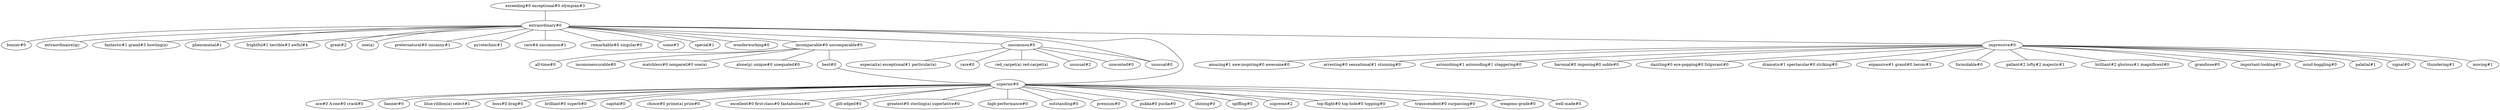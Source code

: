 graph {
	graph [overlap=scale];
	node [label="\N"];
	graph [bb="0,0,3712,3630.7",
		_draw_="c 9 -#ffffffff C 9 -#ffffffff P 4 0 -1 0 3631 3713 3631 3713 -1 ",
		xdotversion="1.2"];
	0 [label="exceeding#0 exceptional#0 olympian#3", pos="1076.5,1828.4", width="4.5689", height="0.5", _draw_="c 9 -#000000ff e 1077 1828 164 18 ", _ldraw_="F 14.000000 11 -Times-Roman c 9 -#000000ff T 1077 1823 0 223 36 -exceeding#0 exceptional#0 olympian#3 "];
	1 [label="extraordinary#0", pos="1831.2,1834.9", width="2.0098", height="0.5", _draw_="c 9 -#000000ff e 1831 1835 73 18 ", _ldraw_="F 14.000000 11 -Times-Roman c 9 -#000000ff T 1831 1829 0 89 15 -extraordinary#0 "];
	2 [label="bonzer#0", pos="1408.7,1306.2", width="1.2912", height="0.5", _draw_="c 9 -#000000ff e 1409 1306 46 18 ", _ldraw_="F 14.000000 11 -Times-Roman c 9 -#000000ff T 1409 1301 0 52 8 -bonzer#0 "];
	3 [label="extraordinaire(ip)", pos="1731.5,2260.3", width="2.1963", height="0.5", _draw_="c 9 -#000000ff e 1732 2260 79 18 ", _ldraw_="F 14.000000 11 -Times-Roman c 9 -#000000ff T 1732 2255 0 98 18 -extraordinaire(ip) "];
	4 [label="fantastic#1 grand#3 howling(a)", pos="2256.9,2068.7", width="3.6701", height="0.5", _draw_="c 9 -#000000ff e 2257 2069 132 18 ", _ldraw_="F 14.000000 11 -Times-Roman c 9 -#000000ff T 2257 2063 0 175 30 -fantastic#1 grand#3 howling(a) "];
	5 [label="phenomenal#1", pos="1488.4,2091.8", width="1.8735", height="0.5", _draw_="c 9 -#000000ff e 1488 2092 67 18 ", _ldraw_="F 14.000000 11 -Times-Roman c 9 -#000000ff T 1488 2086 0 82 12 -phenomenal#1 "];
	6 [label="frightful#1 terrible#3 awful#4", pos="1054.7,1616.6", width="3.5123", height="0.5", _draw_="c 9 -#000000ff e 1055 1617 126 18 ", _ldraw_="F 14.000000 11 -Times-Roman c 9 -#000000ff T 1055 1611 0 167 30 -frightful#1 terrible#3 awful#4 "];
	7 [label="great#2", pos="2335.8,1799.6", width="1.0971", height="0.5", _draw_="c 9 -#000000ff e 2336 1800 39 18 ", _ldraw_="F 14.000000 11 -Times-Roman c 9 -#000000ff T 2336 1794 0 41 7 -great#2 "];
	8 [label="one(a)", pos="1239.2,1457.6", width="0.98191", height="0.5", _draw_="c 9 -#000000ff e 1239 1458 36 18 ", _ldraw_="F 14.000000 11 -Times-Roman c 9 -#000000ff T 1239 1452 0 35 6 -one(a) "];
	9 [label="preternatural#0 uncanny#1", pos="2054,1578", width="3.1779", height="0.5", _draw_="c 9 -#000000ff e 2054 1578 114 18 ", _ldraw_="F 14.000000 11 -Times-Roman c 9 -#000000ff T 2054 1572 0 150 25 -preternatural#0 uncanny#1 "];
	10 [label="pyrotechnic#1", pos="1463,1678.1", width="1.8372", height="0.5", _draw_="c 9 -#000000ff e 1463 1678 66 18 ", _ldraw_="F 14.000000 11 -Times-Roman c 9 -#000000ff T 1463 1673 0 80 13 -pyrotechnic#1 "];
	11 [label="rare#4 uncommon#1", pos="1249.4,1997.8", width="2.5308", height="0.5", _draw_="c 9 -#000000ff e 1249 1998 91 18 ", _ldraw_="F 14.000000 11 -Times-Roman c 9 -#000000ff T 1249 1992 0 116 17 -rare#4 uncommon#1 "];
	12 [label="remarkable#0 singular#0", pos="2527.1,2003.8", width="2.9764", height="0.5", _draw_="c 9 -#000000ff e 2527 2004 107 18 ", _ldraw_="F 14.000000 11 -Times-Roman c 9 -#000000ff T 2527 1998 0 139 23 -remarkable#0 singular#0 "];
	13 [label="some#3", pos="2203.9,2389", width="1.14", height="0.5", _draw_="c 9 -#000000ff e 2204 2389 41 18 ", _ldraw_="F 14.000000 11 -Times-Roman c 9 -#000000ff T 2204 2383 0 43 6 -some#3 "];
	14 [label="special#1", pos="1982.3,2337.8", width="1.3126", height="0.5", _draw_="c 9 -#000000ff e 1982 2338 47 18 ", _ldraw_="F 14.000000 11 -Times-Roman c 9 -#000000ff T 1982 2332 0 52 9 -special#1 "];
	15 [label="wonderworking#0", pos="1692.8,1414.3", width="2.2617", height="0.5", _draw_="c 9 -#000000ff e 1693 1414 81 18 ", _ldraw_="F 14.000000 11 -Times-Roman c 9 -#000000ff T 1693 1409 0 102 15 -wonderworking#0 "];
	16 [label="incomparable#0 uncomparable#0", pos="918.52,1260.5", width="3.8891", height="0.5", _draw_="c 9 -#000000ff e 919 1261 140 18 ", _ldraw_="F 14.000000 11 -Times-Roman c 9 -#000000ff T 919 1255 0 186 29 -incomparable#0 uncomparable#0 "];
	17 [label="all-time#0", pos="77.937,1422.2", width="1.399", height="0.5", _draw_="c 9 -#000000ff e 78 1422 51 18 ", _ldraw_="F 14.000000 11 -Times-Roman c 9 -#000000ff T 78 1417 0 57 10 -all-time#0 "];
	18 [label="incommensurable#0", pos="268.28,823.34", width="2.477", height="0.5", _draw_="c 9 -#000000ff e 268 823 89 18 ", _ldraw_="F 14.000000 11 -Times-Roman c 9 -#000000ff T 268 818 0 113 17 -incommensurable#0 "];
	19 [label="matchless#0 nonpareil#0 one(a)", pos="134.19,1116.1", width="3.7276", height="0.5", _draw_="c 9 -#000000ff e 134 1116 134 18 ", _ldraw_="F 14.000000 11 -Times-Roman c 9 -#000000ff T 134 1111 0 178 30 -matchless#0 nonpareil#0 one(a) "];
	20 [label="alone(p) unique#0 unequaled#0", pos="467.06,573.92", width="3.6989", height="0.5", _draw_="c 9 -#000000ff e 467 574 133 18 ", _ldraw_="F 14.000000 11 -Times-Roman c 9 -#000000ff T 467 568 0 177 29 -alone(p) unique#0 unequaled#0 "];
	21 [label="best#0", pos="1419.2,643.4", width="1.0035", height="0.5", _draw_="c 9 -#000000ff e 1419 643 36 18 ", _ldraw_="F 14.000000 11 -Times-Roman c 9 -#000000ff T 1419 638 0 36 6 -best#0 "];
	22 [label="uncommon#0", pos="2772,2378", width="1.7798", height="0.5", _draw_="c 9 -#000000ff e 2772 2378 64 18 ", _ldraw_="F 14.000000 11 -Times-Roman c 9 -#000000ff T 2772 2372 0 76 10 -uncommon#0 "];
	23 [label="especial(a) exceptional#1 particular(a)", pos="3418.7,2787.5", width="4.4244", height="0.5", _draw_="c 9 -#000000ff e 3419 2788 159 18 ", _ldraw_="F 14.000000 11 -Times-Roman c 9 -#000000ff T 3419 2782 0 215 39 -especial(a) exceptional#1 particular(a) "];
	24 [label="rare#0", pos="3233.6,3017", width="0.98191", height="0.5", _draw_="c 9 -#000000ff e 3234 3017 36 18 ", _ldraw_="F 14.000000 11 -Times-Roman c 9 -#000000ff T 3234 3011 0 35 6 -rare#0 "];
	25 [label="red_carpet(a) red-carpet(a)", pos="3597.7,2246.2", width="3.1773", height="0.5", _draw_="c 9 -#000000ff e 3598 2246 114 18 ", _ldraw_="F 14.000000 11 -Times-Roman c 9 -#000000ff T 3598 2241 0 150 27 -red_carpet(a) red-carpet(a) "];
	26 [label="unusual#2", pos="3542.4,2521.4", width="1.3991", height="0.5", _draw_="c 9 -#000000ff e 3542 2521 51 18 ", _ldraw_="F 14.000000 11 -Times-Roman c 9 -#000000ff T 3542 2516 0 57 9 -unusual#2 "];
	27 [label="unwonted#0", pos="3006.9,3189.5", width="1.6219", height="0.5", _draw_="c 9 -#000000ff e 3007 3190 58 18 ", _ldraw_="F 14.000000 11 -Times-Roman c 9 -#000000ff T 3007 3184 0 69 10 -unwonted#0 "];
	28 [label="unusual#0", pos="2441.7,2323.5", width="1.3991", height="0.5", _draw_="c 9 -#000000ff e 2442 2323 51 18 ", _ldraw_="F 14.000000 11 -Times-Roman c 9 -#000000ff T 2442 2318 0 57 9 -unusual#0 "];
	29 [label="superior#0", pos="2299.4,925.35", width="1.4491", height="0.5", _draw_="c 9 -#000000ff e 2299 925 52 18 ", _ldraw_="F 14.000000 11 -Times-Roman c 9 -#000000ff T 2299 920 0 59 10 -superior#0 "];
	30 [label="ace#0 A-one#0 crack#0", pos="3043,1192", width="2.8361", height="0.5", _draw_="c 9 -#000000ff e 3043 1192 102 18 ", _ldraw_="F 14.000000 11 -Times-Roman c 9 -#000000ff T 3043 1186 0 132 21 -ace#0 A-one#0 crack#0 "];
	31 [label="banner#0", pos="2389.1,453.12", width="1.2912", height="0.5", _draw_="c 9 -#000000ff e 2389 453 46 18 ", _ldraw_="F 14.000000 11 -Times-Roman c 9 -#000000ff T 2389 448 0 52 8 -banner#0 "];
	32 [label="blue-ribbon(a) select#1", pos="2047,18", width="2.7898", height="0.5", _draw_="c 9 -#000000ff e 2047 18 100 18 ", _ldraw_="F 14.000000 11 -Times-Roman c 9 -#000000ff T 2047 12 0 130 23 -blue-ribbon(a) select#1 "];
	33 [label="boss#0 brag#0", pos="2900,856.55", width="1.8625", height="0.5", _draw_="c 9 -#000000ff e 2900 857 67 18 ", _ldraw_="F 14.000000 11 -Times-Roman c 9 -#000000ff T 2900 851 0 81 13 -boss#0 brag#0 "];
	34 [label="brilliant#0 superb#0", pos="3275.7,1030", width="2.4734", height="0.5", _draw_="c 9 -#000000ff e 3276 1030 89 18 ", _ldraw_="F 14.000000 11 -Times-Roman c 9 -#000000ff T 3276 1024 0 113 20 -brilliant#0 superb#0 "];
	35 [label="capital#0", pos="2220.6,166.93", width="1.2837", height="0.5", _draw_="c 9 -#000000ff e 2221 167 46 18 ", _ldraw_="F 14.000000 11 -Times-Roman c 9 -#000000ff T 2221 161 0 51 9 -capital#0 "];
	36 [label="choice#0 prime(a) prize#0", pos="2714.1,568.34", width="3.1239", height="0.5", _draw_="c 9 -#000000ff e 2714 568 112 18 ", _ldraw_="F 14.000000 11 -Times-Roman c 9 -#000000ff T 2714 563 0 147 25 -choice#0 prime(a) prize#0 "];
	37 [label="excellent#0 first-class#0 fantabulous#0", pos="3215.8,1305.3", width="4.4827", height="0.5", _draw_="c 9 -#000000ff e 3216 1305 161 18 ", _ldraw_="F 14.000000 11 -Times-Roman c 9 -#000000ff T 3216 1300 0 218 39 -excellent#0 first-class#0 fantabulous#0 "];
	38 [label="gilt-edged#0", pos="1809.8,653.48", width="1.6506", height="0.5", _draw_="c 9 -#000000ff e 1810 653 59 18 ", _ldraw_="F 14.000000 11 -Times-Roman c 9 -#000000ff T 1810 648 0 70 12 -gilt-edged#0 "];
	39 [label="greatest#0 sterling(a) superlative#0", pos="1608.1,410.84", width="4.0869", height="0.5", _draw_="c 9 -#000000ff e 1608 411 147 18 ", _ldraw_="F 14.000000 11 -Times-Roman c 9 -#000000ff T 1608 405 0 197 36 -greatest#0 sterling(a) superlative#0 "];
	40 [label="high-performance#0", pos="2868.5,1338.5", width="2.4843", height="0.5", _draw_="c 9 -#000000ff e 2868 1339 89 18 ", _ldraw_="F 14.000000 11 -Times-Roman c 9 -#000000ff T 2868 1333 0 114 18 -high-performance#0 "];
	41 [label="outstanding#0", pos="2651.3,1074.2", width="1.8161", height="0.5", _draw_="c 9 -#000000ff e 2651 1074 65 18 ", _ldraw_="F 14.000000 11 -Times-Roman c 9 -#000000ff T 2651 1069 0 79 13 -outstanding#0 "];
	42 [label="premium#0", pos="2020.4,487.23", width="1.5355", height="0.5", _draw_="c 9 -#000000ff e 2020 487 55 18 ", _ldraw_="F 14.000000 11 -Times-Roman c 9 -#000000ff T 2020 482 0 64 9 -premium#0 "];
	43 [label="pukka#0 pucka#0", pos="3242.7,801.83", width="2.2003", height="0.5", _draw_="c 9 -#000000ff e 3243 802 79 18 ", _ldraw_="F 14.000000 11 -Times-Roman c 9 -#000000ff T 3243 796 0 99 15 -pukka#0 pucka#0 "];
	44 [label="shining#0", pos="2839.4,249.98", width="1.3629", height="0.5", _draw_="c 9 -#000000ff e 2839 250 49 18 ", _ldraw_="F 14.000000 11 -Times-Roman c 9 -#000000ff T 2839 244 0 55 9 -shining#0 "];
	45 [label="spiffing#0", pos="1855.1,153.84", width="1.3918", height="0.5", _draw_="c 9 -#000000ff e 1855 154 50 18 ", _ldraw_="F 14.000000 11 -Times-Roman c 9 -#000000ff T 1855 148 0 56 10 -spiffing#0 "];
	46 [label="supreme#2", pos="2640.4,142.88", width="1.4779", height="0.5", _draw_="c 9 -#000000ff e 2640 143 53 18 ", _ldraw_="F 14.000000 11 -Times-Roman c 9 -#000000ff T 2640 137 0 61 9 -supreme#2 "];
	47 [label="top-flight#0 top-hole#0 topping#0", pos="2426,37.854", width="3.9511", height="0.5", _draw_="c 9 -#000000ff e 2426 38 142 18 ", _ldraw_="F 14.000000 11 -Times-Roman c 9 -#000000ff T 2426 32 0 190 33 -top-flight#0 top-hole#0 topping#0 "];
	48 [label="transcendent#0 surpassing#0", pos="3144.7,595.07", width="3.3936", height="0.5", _draw_="c 9 -#000000ff e 3145 595 122 18 ", _ldraw_="F 14.000000 11 -Times-Roman c 9 -#000000ff T 3145 589 0 161 27 -transcendent#0 surpassing#0 "];
	49 [label="weapons-grade#0", pos="3025.4,398.4", width="2.1964", height="0.5", _draw_="c 9 -#000000ff e 3025 398 79 18 ", _ldraw_="F 14.000000 11 -Times-Roman c 9 -#000000ff T 3025 393 0 98 15 -weapons-grade#0 "];
	50 [label="well-made#0", pos="1644.9,204.74", width="1.7007", height="0.5", _draw_="c 9 -#000000ff e 1645 205 61 18 ", _ldraw_="F 14.000000 11 -Times-Roman c 9 -#000000ff T 1645 199 0 73 11 -well-made#0 "];
	51 [label="impressive#0", pos="1334.3,2739.2", width="1.7296", height="0.5", _draw_="c 9 -#000000ff e 1334 2739 62 18 ", _ldraw_="F 14.000000 11 -Times-Roman c 9 -#000000ff T 1334 2734 0 74 12 -impressive#0 "];
	52 [label="amazing#1 awe-inspiring#0 awesome#0", pos="1190.6,3568.7", width="4.6191", height="0.5", _draw_="c 9 -#000000ff e 1191 3569 166 18 ", _ldraw_="F 14.000000 11 -Times-Roman c 9 -#000000ff T 1191 3563 0 225 35 -amazing#1 awe-inspiring#0 awesome#0 "];
	53 [label="arresting#0 sensational#1 stunning#0", pos="950.54,3471.5", width="4.2888", height="0.5", _draw_="c 9 -#000000ff e 951 3472 154 18 ", _ldraw_="F 14.000000 11 -Times-Roman c 9 -#000000ff T 951 3466 0 208 36 -arresting#0 sensational#1 stunning#0 "];
	54 [label="astonishing#1 astounding#1 staggering#0", pos="1452.4,3612.7", width="4.7561", height="0.5", _draw_="c 9 -#000000ff e 1452 3613 171 18 ", _ldraw_="F 14.000000 11 -Times-Roman c 9 -#000000ff T 1452 3607 0 232 39 -astonishing#1 astounding#1 staggering#0 "];
	55 [label="baronial#0 imposing#0 noble#0", pos="1295.3,3248.6", width="3.7067", height="0.5", _draw_="c 9 -#000000ff e 1295 3249 133 18 ", _ldraw_="F 14.000000 11 -Times-Roman c 9 -#000000ff T 1295 3243 0 178 29 -baronial#0 imposing#0 noble#0 "];
	56 [label="dazzling#0 eye-popping#0 fulgurant#0", pos="540.64,2387", width="4.4752", height="0.5", _draw_="c 9 -#000000ff e 541 2387 161 18 ", _ldraw_="F 14.000000 11 -Times-Roman c 9 -#000000ff T 541 2381 0 217 36 -dazzling#0 eye-popping#0 fulgurant#0 "];
	57 [label="dramatic#1 spectacular#0 striking#0", pos="559.61,3112.2", width="4.2021", height="0.5", _draw_="c 9 -#000000ff e 560 3112 151 18 ", _ldraw_="F 14.000000 11 -Times-Roman c 9 -#000000ff T 560 3107 0 203 35 -dramatic#1 spectacular#0 striking#0 "];
	58 [label="expansive#1 grand#0 heroic#3", pos="1630.4,3328.1", width="3.5912", height="0.5", _draw_="c 9 -#000000ff e 1630 3328 129 18 ", _ldraw_="F 14.000000 11 -Times-Roman c 9 -#000000ff T 1630 3322 0 171 28 -expansive#1 grand#0 heroic#3 "];
	59 [label="formidable#0", pos="411.04,2899.7", width="1.7508", height="0.5", _draw_="c 9 -#000000ff e 411 2900 63 18 ", _ldraw_="F 14.000000 11 -Times-Roman c 9 -#000000ff T 411 2894 0 75 12 -formidable#0 "];
	60 [label="gallant#2 lofty#2 majestic#1", pos="790.03,2766.7", width="3.3685", height="0.5", _draw_="c 9 -#000000ff e 790 2767 121 18 ", _ldraw_="F 14.000000 11 -Times-Roman c 9 -#000000ff T 790 2761 0 160 28 -gallant#2 lofty#2 majestic#1 "];
	61 [label="brilliant#2 glorious#1 magnificent#0", pos="716.79,3326.4", width="4.2313", height="0.5", _draw_="c 9 -#000000ff e 717 3326 152 18 ", _ldraw_="F 14.000000 11 -Times-Roman c 9 -#000000ff T 717 3321 0 205 36 -brilliant#2 glorious#1 magnificent#0 "];
	62 [label="grandiose#0", pos="349.37,2538.4", width="1.6144", height="0.5", _draw_="c 9 -#000000ff e 349 2538 58 18 ", _ldraw_="F 14.000000 11 -Times-Roman c 9 -#000000ff T 349 2533 0 68 11 -grandiose#0 "];
	63 [label="important-looking#0", pos="1742.1,3592.2", width="2.5134", height="0.5", _draw_="c 9 -#000000ff e 1742 3592 90 18 ", _ldraw_="F 14.000000 11 -Times-Roman c 9 -#000000ff T 1742 3587 0 115 19 -important-looking#0 "];
	64 [label="mind-boggling#0", pos="2094.3,3254", width="2.168", height="0.5", _draw_="c 9 -#000000ff e 2094 3254 78 18 ", _ldraw_="F 14.000000 11 -Times-Roman c 9 -#000000ff T 2094 3248 0 97 15 -mind-boggling#0 "];
	65 [label="palatial#1", pos="542.82,2662.9", width="1.3627", height="0.5", _draw_="c 9 -#000000ff e 543 2663 49 18 ", _ldraw_="F 14.000000 11 -Times-Roman c 9 -#000000ff T 543 2657 0 55 10 -palatial#1 "];
	66 [label="signal#0", pos="934.49,3108", width="1.205", height="0.5", _draw_="c 9 -#000000ff e 934 3108 43 18 ", _ldraw_="F 14.000000 11 -Times-Roman c 9 -#000000ff T 934 3102 0 47 8 -signal#0 "];
	67 [label="thundering#1", pos="1984.3,3462.9", width="1.7296", height="0.5", _draw_="c 9 -#000000ff e 1984 3463 62 18 ", _ldraw_="F 14.000000 11 -Times-Roman c 9 -#000000ff T 1984 3457 0 74 12 -thundering#1 "];
	68 [label="moving#1", pos="1841.5,3133.2", width="1.3917", height="0.5", _draw_="c 9 -#000000ff e 1842 3133 50 18 ", _ldraw_="F 14.000000 11 -Times-Roman c 9 -#000000ff T 1842 3128 0 56 8 -moving#1 "];
	0 -- 1 [pos="1241.2,1829.8 1402.1,1831.2 1639.6,1833.2 1758.2,1834.3", _draw_="c 9 -#000000ff B 4 1241 1830 1402 1831 1640 1833 1758 1834 "];
	1 -- 22 [pos="1859.9,1851.4 1999.2,1931.9 2604.7,2281.4 2743.6,2361.5", _draw_="c 9 -#000000ff B 4 1860 1851 1999 1932 2605 2281 2744 2362 "];
	1 -- 16 [pos="1804.4,1818 1671.3,1734.3 1082.8,1363.9 946.68,1278.2", _draw_="c 9 -#000000ff B 4 1804 1818 1671 1734 1083 1364 947 1278 "];
	1 -- 15 [pos="1825.3,1816.8 1802.6,1747.8 1721.4,1501.2 1698.7,1432.3", _draw_="c 9 -#000000ff B 4 1825 1817 1803 1748 1721 1501 1699 1432 "];
	1 -- 14 [pos="1836.7,1853.1 1860.3,1931.7 1953.5,2241.8 1976.9,2319.9", _draw_="c 9 -#000000ff B 4 1837 1853 1860 1932 1953 2242 1977 2320 "];
	1 -- 13 [pos="1843.2,1852.7 1899.4,1936.2 2136.4,2288.8 2192.1,2371.6", _draw_="c 9 -#000000ff B 4 1843 1853 1899 1936 2136 2289 2192 2372 "];
	1 -- 29 [pos="1840.6,1816.7 1900.6,1700.2 2230.7,1058.7 2290.2,943.18", _draw_="c 9 -#000000ff B 4 1841 1817 1901 1700 2231 1059 2290 943 "];
	1 -- 28 [pos="1852.9,1852.3 1948.1,1928.4 2327.5,2232.1 2420.8,2306.8", _draw_="c 9 -#000000ff B 4 1853 1852 1948 1928 2327 2232 2421 2307 "];
	1 -- 12 [pos="1883.2,1847.5 2009.4,1878.1 2331.1,1956.2 2466.1,1989", _draw_="c 9 -#000000ff B 4 1883 1848 2009 1878 2331 1956 2466 1989 "];
	1 -- 11 [pos="1783.1,1848.4 1675.2,1878.6 1414.3,1951.6 1302.1,1983", _draw_="c 9 -#000000ff B 4 1783 1848 1675 1879 1414 1952 1302 1983 "];
	1 -- 10 [pos="1794.6,1819.3 1723.7,1789.1 1568.8,1723.2 1498.7,1693.3", _draw_="c 9 -#000000ff B 4 1795 1819 1724 1789 1569 1723 1499 1693 "];
	1 -- 9 [pos="1846.5,1817.2 1887.1,1770.4 1997.2,1643.4 2038.3,1596.1", _draw_="c 9 -#000000ff B 4 1847 1817 1887 1770 1997 1643 2038 1596 "];
	1 -- 8 [pos="1804.6,1817.9 1704.9,1754.4 1353.7,1530.6 1261.5,1471.8", _draw_="c 9 -#000000ff B 4 1805 1818 1705 1754 1354 1531 1262 1472 "];
	1 -- 7 [pos="1901.1,1830 2008.5,1822.5 2210.7,1808.3 2296.1,1802.4", _draw_="c 9 -#000000ff B 4 1901 1830 2009 1822 2211 1808 2296 1802 "];
	1 -- 51 [pos="1821.3,1853 1757.7,1968.7 1407.9,2605.2 1344.2,2721.1", _draw_="c 9 -#000000ff B 4 1821 1853 1758 1969 1408 2605 1344 2721 "];
	1 -- 6 [pos="1783.2,1821.4 1647.1,1783.1 1258.7,1674 1111.9,1632.7", _draw_="c 9 -#000000ff B 4 1783 1821 1647 1783 1259 1674 1112 1633 "];
	1 -- 5 [pos="1808.2,1852.1 1745.7,1898.9 1573.7,2027.9 1511.3,2074.6", _draw_="c 9 -#000000ff B 4 1808 1852 1746 1899 1574 2028 1511 2075 "];
	1 -- 4 [pos="1861.1,1851.3 1938.6,1893.9 2145.3,2007.4 2224.9,2051.1", _draw_="c 9 -#000000ff B 4 1861 1851 1939 1894 2145 2007 2225 2051 "];
	1 -- 3 [pos="1827,1852.9 1810.7,1922.3 1752.2,2172.2 1735.8,2242", _draw_="c 9 -#000000ff B 4 1827 1853 1811 1922 1752 2172 1736 2242 "];
	1 -- 2 [pos="1816.9,1817 1752.1,1735.9 1486.4,1403.5 1422.5,1323.5", _draw_="c 9 -#000000ff B 4 1817 1817 1752 1736 1486 1403 1423 1324 "];
	16 -- 21 [pos="933.23,1242.4 1006.8,1151.7 1334.1,748.29 1405.4,660.36", _draw_="c 9 -#000000ff B 4 933 1242 1007 1152 1334 748 1405 660 "];
	16 -- 20 [pos="906.68,1242.5 843.1,1145.8 542.77,689.08 478.98,592.06", _draw_="c 9 -#000000ff B 4 907 1243 843 1146 543 689 479 592 "];
	16 -- 19 [pos="838.27,1245.7 687.47,1218 363.5,1158.3 213.46,1130.7", _draw_="c 9 -#000000ff B 4 838 1246 687 1218 363 1158 213 1131 "];
	16 -- 18 [pos="891.82,1242.6 786.19,1171.5 398.24,910.72 294.13,840.72", _draw_="c 9 -#000000ff B 4 892 1243 786 1172 398 911 294 841 "];
	16 -- 17 [pos="840.57,1275.5 668.21,1308.6 259.21,1387.3 122.97,1413.5", _draw_="c 9 -#000000ff B 4 841 1276 668 1309 259 1387 123 1413 "];
	21 -- 29 [pos="1449.7,653.19 1583,695.88 2113.6,865.82 2261.1,913.09", _draw_="c 9 -#000000ff B 4 1450 653 1583 696 2114 866 2261 913 "];
	22 -- 23 [pos="2798.2,2394.5 2901.8,2460.1 3283.1,2701.6 3390.4,2769.6", _draw_="c 9 -#000000ff B 4 2798 2395 2902 2460 3283 2702 3390 2770 "];
	22 -- 28 [pos="2716.7,2368.8 2652.5,2358.2 2547.5,2340.9 2487.5,2331.1", _draw_="c 9 -#000000ff B 4 2717 2369 2652 2358 2548 2341 2488 2331 "];
	22 -- 27 [pos="2777.3,2396.1 2808.6,2504.1 2970.4,3063.2 3001.7,3171.4", _draw_="c 9 -#000000ff B 4 2777 2396 2809 2504 2970 3063 3002 3171 "];
	22 -- 26 [pos="2825.6,2387.9 2969.6,2414.8 3363.1,2488.1 3497,2513", _draw_="c 9 -#000000ff B 4 2826 2388 2970 2415 3363 2488 3497 2513 "];
	22 -- 25 [pos="2827.8,2369.1 2970.6,2346.3 3350,2285.7 3516.9,2259.1", _draw_="c 9 -#000000ff B 4 2828 2369 2971 2346 3350 2286 3517 2259 "];
	22 -- 24 [pos="2784.9,2395.7 2851.3,2487.7 3156,2909.6 3221.2,2999.9", _draw_="c 9 -#000000ff B 4 2785 2396 2851 2488 3156 2910 3221 3000 "];
	29 -- 48 [pos="2334.1,911.78 2468.3,859.34 2953.1,669.92 3101.4,612.01", _draw_="c 9 -#000000ff B 4 2334 912 2468 859 2953 670 3101 612 "];
	29 -- 47 [pos="2302,907.22 2318.3,792.66 2407.1,170.42 2423.4,55.955", _draw_="c 9 -#000000ff B 4 2302 907 2318 793 2407 170 2423 56 "];
	29 -- 46 [pos="2307.2,907.53 2352.9,802.66 2586.4,266.73 2632.5,161", _draw_="c 9 -#000000ff B 4 2307 908 2353 803 2586 267 2633 161 "];
	29 -- 45 [pos="2289.1,907.41 2229,803.11 1925.3,275.71 1865.4,171.67", _draw_="c 9 -#000000ff B 4 2289 907 2229 803 1925 276 1865 172 "];
	29 -- 44 [pos="2313.3,907.97 2388.8,813.51 2749.5,362.49 2825.4,267.55", _draw_="c 9 -#000000ff B 4 2313 908 2389 814 2749 362 2825 268 "];
	29 -- 43 [pos="2348.5,918.92 2504.9,898.43 2992.5,834.59 3173.8,810.85", _draw_="c 9 -#000000ff B 4 2348 919 2505 898 2992 835 3174 811 "];
	29 -- 42 [pos="2288.1,907.63 2243.2,837.03 2077.1,576.16 2031.8,505.17", _draw_="c 9 -#000000ff B 4 2288 908 2243 837 2077 576 2032 505 "];
	29 -- 41 [pos="2332.5,939.35 2398.7,967.36 2547,1030.1 2615.4,1059", _draw_="c 9 -#000000ff B 4 2333 939 2399 967 2547 1030 2615 1059 "];
	29 -- 40 [pos="2322.1,941.8 2413,1007.8 2751.2,1253.4 2844.5,1321.1", _draw_="c 9 -#000000ff B 4 2322 942 2413 1008 2751 1253 2844 1321 "];
	29 -- 39 [pos="2277.2,908.81 2173.7,831.75 1739.1,508.29 1632,428.62", _draw_="c 9 -#000000ff B 4 2277 909 2174 832 1739 508 1632 429 "];
	29 -- 38 [pos="2271.7,909.95 2185.9,862.32 1925.4,717.69 1838.4,669.38", _draw_="c 9 -#000000ff B 4 2272 910 2186 862 1925 718 1838 669 "];
	29 -- 37 [pos="2332.8,939.21 2473.6,997.57 3017.9,1223.3 3173.8,1287.9", _draw_="c 9 -#000000ff B 4 2333 939 2474 998 3018 1223 3174 1288 "];
	29 -- 36 [pos="2318.8,908.61 2388,849.05 2621.9,647.75 2693.2,586.3", _draw_="c 9 -#000000ff B 4 2319 909 2388 849 2622 648 2693 586 "];
	29 -- 35 [pos="2297.5,907.35 2286.8,804.16 2233.2,288.73 2222.5,185.1", _draw_="c 9 -#000000ff B 4 2298 907 2287 804 2233 289 2222 185 "];
	29 -- 34 [pos="2349.5,930.72 2508.6,947.78 3003.4,1000.8 3197,1021.6", _draw_="c 9 -#000000ff B 4 2349 931 2509 948 3003 1001 3197 1022 "];
	29 -- 33 [pos="2349.1,919.66 2458.1,907.17 2718.3,877.37 2837.9,863.67", _draw_="c 9 -#000000ff B 4 2349 920 2458 907 2718 877 2838 864 "];
	29 -- 32 [pos="2294.4,907.22 2262.1,791.08 2084.4,152.44 2052.1,36.168", _draw_="c 9 -#000000ff B 4 2294 907 2262 791 2084 152 2052 36 "];
	29 -- 31 [pos="2302.9,907.12 2317.1,831.95 2371.4,546.36 2385.6,471.29", _draw_="c 9 -#000000ff B 4 2303 907 2317 832 2371 546 2386 471 "];
	29 -- 30 [pos="2335.8,938.39 2459.1,982.61 2861.4,1126.8 2997.5,1175.7", _draw_="c 9 -#000000ff B 4 2336 938 2459 983 2861 1127 2997 1176 "];
	29 -- 50 [pos="2283.5,907.89 2193.8,809.13 1750.7,321.3 1660.8,222.29", _draw_="c 9 -#000000ff B 4 2284 908 2194 809 1751 321 1661 222 "];
	29 -- 49 [pos="2321.9,909 2429.6,830.82 2891.4,495.64 3001.7,415.61", _draw_="c 9 -#000000ff B 4 2322 909 2430 831 2891 496 3002 416 "];
	51 -- 57 [pos="1302,2754.8 1177.3,2814.8 727.61,3031.3 596.02,3094.7", _draw_="c 9 -#000000ff B 4 1302 2755 1177 2815 728 3031 596 3095 "];
	51 -- 56 [pos="1300.2,2724.1 1171.7,2667.1 717.3,2465.4 580.13,2404.5", _draw_="c 9 -#000000ff B 4 1300 2724 1172 2667 717 2465 580 2404 "];
	51 -- 55 [pos="1332.9,2757.3 1326.8,2836.5 1302.7,3151.2 1296.7,3230.5", _draw_="c 9 -#000000ff B 4 1333 2757 1327 2836 1303 3151 1297 3230 "];
	51 -- 54 [pos="1336.7,2757.5 1352.1,2871.1 1434.6,3481.2 1450,3594.6", _draw_="c 9 -#000000ff B 4 1337 2757 1352 2871 1435 3481 1450 3595 "];
	51 -- 53 [pos="1324.8,2757.3 1271.8,2858.4 1013,3352.3 960.04,3453.4", _draw_="c 9 -#000000ff B 4 1325 2757 1272 2858 1013 3352 960 3453 "];
	51 -- 52 [pos="1331.1,2757.3 1312.1,2866.9 1212.8,3440.6 1193.7,3550.5", _draw_="c 9 -#000000ff B 4 1331 2757 1312 2867 1213 3441 1194 3551 "];
	51 -- 68 [pos="1356.1,2756.1 1439.5,2821 1738.1,3052.9 1820.4,3116.8", _draw_="c 9 -#000000ff B 4 1356 2756 1440 2821 1738 3053 1820 3117 "];
	51 -- 67 [pos="1350,2756.7 1439.1,2855.9 1879.2,3345.9 1968.5,3445.3", _draw_="c 9 -#000000ff B 4 1350 2757 1439 2856 1879 3346 1968 3445 "];
	51 -- 66 [pos="1315.5,2756.5 1248.2,2818.6 1019.2,3029.9 952.74,3091.2", _draw_="c 9 -#000000ff B 4 1316 2757 1248 2819 1019 3030 953 3091 "];
	51 -- 65 [pos="1275.1,2733.5 1124.4,2719 728.17,2680.7 590.65,2667.5", _draw_="c 9 -#000000ff B 4 1275 2734 1124 2719 728 2681 591 2667 "];
	51 -- 64 [pos="1359.1,2756 1474,2833.9 1952.8,3158.2 2068.8,3236.8", _draw_="c 9 -#000000ff B 4 1359 2756 1474 2834 1953 3158 2069 3237 "];
	51 -- 63 [pos="1343,2757.4 1396.5,2869.3 1680.2,3462.7 1733.5,3574.2", _draw_="c 9 -#000000ff B 4 1343 2757 1396 2869 1680 3463 1734 3574 "];
	51 -- 62 [pos="1283,2728.8 1112.5,2694 565.04,2582.3 398.14,2548.3", _draw_="c 9 -#000000ff B 4 1283 2729 1112 2694 565 2582 398 2548 "];
	51 -- 61 [pos="1316.1,2756.5 1226.1,2842.1 827.92,3220.7 735.84,3308.3", _draw_="c 9 -#000000ff B 4 1316 2756 1226 2842 828 3221 736 3308 "];
	51 -- 60 [pos="1272.9,2742.3 1183.9,2746.8 1017.6,2755.2 905.28,2760.9", _draw_="c 9 -#000000ff B 4 1273 2742 1184 2747 1018 2755 905 2761 "];
	51 -- 59 [pos="1280.6,2748.5 1117.6,2776.9 628.76,2861.9 465.11,2890.3", _draw_="c 9 -#000000ff B 4 1281 2749 1118 2777 629 2862 465 2890 "];
	51 -- 58 [pos="1343.3,2757.2 1387.1,2844.3 1577.3,3222.5 1621.3,3310", _draw_="c 9 -#000000ff B 4 1343 2757 1387 2844 1577 3223 1621 3310 "];
}
